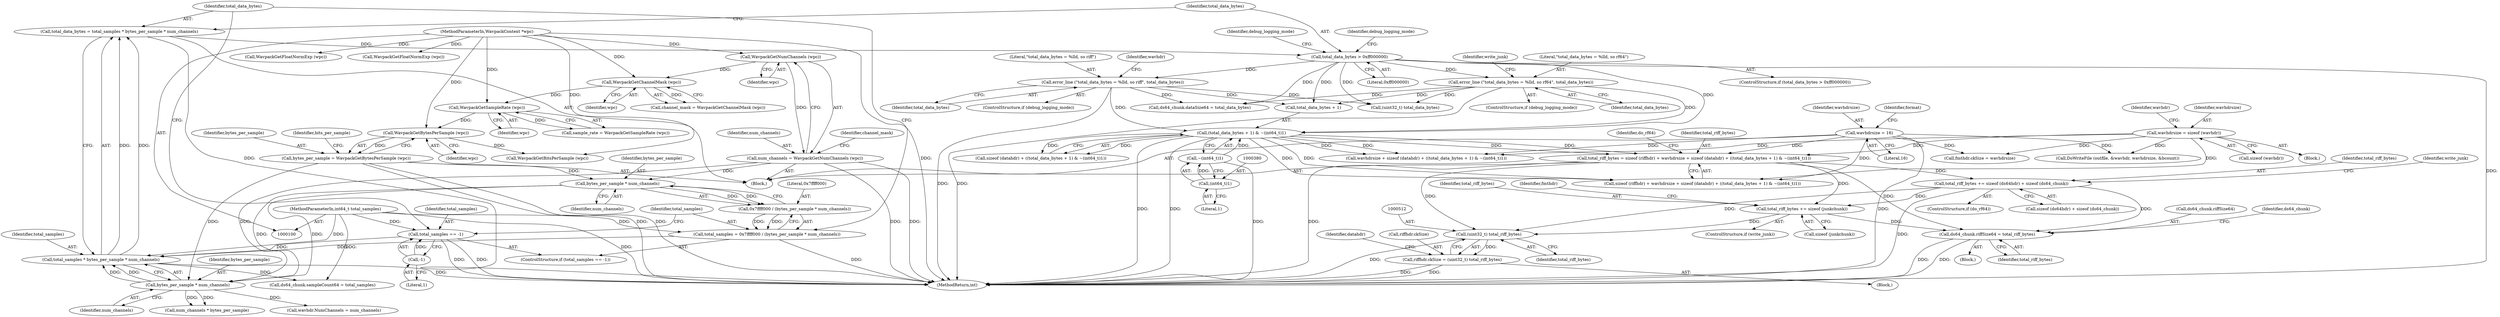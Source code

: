 digraph "0_WavPack_d5bf76b5a88d044a1be1d5656698e3ba737167e5_0@API" {
"1000364" [label="(Call,total_riff_bytes = sizeof (riffhdr) + wavhdrsize + sizeof (datahdr) + ((total_data_bytes + 1) & ~(int64_t)1))"];
"1000158" [label="(Call,wavhdrsize = 16)"];
"1000265" [label="(Call,wavhdrsize = sizeof (wavhdr))"];
"1000374" [label="(Call,(total_data_bytes + 1) & ~(int64_t)1)"];
"1000201" [label="(Call,error_line (\"total_data_bytes = %lld, so rf64\", total_data_bytes))"];
"1000195" [label="(Call,total_data_bytes > 0xff000000)"];
"1000187" [label="(Call,total_data_bytes = total_samples * bytes_per_sample * num_channels)"];
"1000189" [label="(Call,total_samples * bytes_per_sample * num_channels)"];
"1000180" [label="(Call,total_samples = 0x7ffff000 / (bytes_per_sample * num_channels))"];
"1000182" [label="(Call,0x7ffff000 / (bytes_per_sample * num_channels))"];
"1000184" [label="(Call,bytes_per_sample * num_channels)"];
"1000140" [label="(Call,bytes_per_sample = WavpackGetBytesPerSample (wpc))"];
"1000142" [label="(Call,WavpackGetBytesPerSample (wpc))"];
"1000137" [label="(Call,WavpackGetSampleRate (wpc))"];
"1000132" [label="(Call,WavpackGetChannelMask (wpc))"];
"1000127" [label="(Call,WavpackGetNumChannels (wpc))"];
"1000102" [label="(MethodParameterIn,WavpackContext *wpc)"];
"1000125" [label="(Call,num_channels = WavpackGetNumChannels (wpc))"];
"1000103" [label="(MethodParameterIn,int64_t total_samples)"];
"1000176" [label="(Call,total_samples == -1)"];
"1000178" [label="(Call,-1)"];
"1000191" [label="(Call,bytes_per_sample * num_channels)"];
"1000213" [label="(Call,error_line (\"total_data_bytes = %lld, so riff\", total_data_bytes))"];
"1000378" [label="(Call,~(int64_t)1)"];
"1000379" [label="(Call,(int64_t)1)"];
"1000384" [label="(Call,total_riff_bytes += sizeof (ds64hdr) + sizeof (ds64_chunk))"];
"1000393" [label="(Call,total_riff_bytes += sizeof (junkchunk))"];
"1000466" [label="(Call,ds64_chunk.riffSize64 = total_riff_bytes)"];
"1000511" [label="(Call,(uint32_t) total_riff_bytes)"];
"1000507" [label="(Call,riffhdr.ckSize = (uint32_t) total_riff_bytes)"];
"1000375" [label="(Call,total_data_bytes + 1)"];
"1000131" [label="(Identifier,channel_mask)"];
"1000415" [label="(Call,fmthdr.ckSize = wavhdrsize)"];
"1000467" [label="(Call,ds64_chunk.riffSize64)"];
"1000386" [label="(Call,sizeof (ds64hdr) + sizeof (ds64_chunk))"];
"1000371" [label="(Call,sizeof (datahdr) + ((total_data_bytes + 1) & ~(int64_t)1))"];
"1000146" [label="(Identifier,bits_per_sample)"];
"1000138" [label="(Identifier,wpc)"];
"1000385" [label="(Identifier,total_riff_bytes)"];
"1000621" [label="(Call,DoWriteFile (outfile, &wavhdr, wavhdrsize, &bcount))"];
"1000133" [label="(Identifier,wpc)"];
"1000213" [label="(Call,error_line (\"total_data_bytes = %lld, so riff\", total_data_bytes))"];
"1000196" [label="(Identifier,total_data_bytes)"];
"1000211" [label="(ControlStructure,if (debug_logging_mode))"];
"1000199" [label="(ControlStructure,if (debug_logging_mode))"];
"1000393" [label="(Call,total_riff_bytes += sizeof (junkchunk))"];
"1000197" [label="(Literal,0xff000000)"];
"1000143" [label="(Identifier,wpc)"];
"1000130" [label="(Call,channel_mask = WavpackGetChannelMask (wpc))"];
"1000193" [label="(Identifier,num_channels)"];
"1000513" [label="(Identifier,total_riff_bytes)"];
"1000158" [label="(Call,wavhdrsize = 16)"];
"1000140" [label="(Call,bytes_per_sample = WavpackGetBytesPerSample (wpc))"];
"1000102" [label="(MethodParameterIn,WavpackContext *wpc)"];
"1000383" [label="(Identifier,do_rf64)"];
"1000125" [label="(Call,num_channels = WavpackGetNumChannels (wpc))"];
"1000264" [label="(Block,)"];
"1000239" [label="(Call,num_channels * bytes_per_sample)"];
"1000179" [label="(Literal,1)"];
"1000160" [label="(Literal,16)"];
"1000190" [label="(Identifier,total_samples)"];
"1000394" [label="(Identifier,total_riff_bytes)"];
"1000191" [label="(Call,bytes_per_sample * num_channels)"];
"1000167" [label="(Call,WavpackGetFloatNormExp (wpc))"];
"1000203" [label="(Identifier,total_data_bytes)"];
"1000471" [label="(Call,ds64_chunk.dataSize64 = total_data_bytes)"];
"1000181" [label="(Identifier,total_samples)"];
"1000105" [label="(Block,)"];
"1000382" [label="(ControlStructure,if (do_rf64))"];
"1000177" [label="(Identifier,total_samples)"];
"1000653" [label="(MethodReturn,int)"];
"1000180" [label="(Call,total_samples = 0x7ffff000 / (bytes_per_sample * num_channels))"];
"1000142" [label="(Call,WavpackGetBytesPerSample (wpc))"];
"1000153" [label="(Call,WavpackGetFloatNormExp (wpc))"];
"1000189" [label="(Call,total_samples * bytes_per_sample * num_channels)"];
"1000212" [label="(Identifier,debug_logging_mode)"];
"1000127" [label="(Call,WavpackGetNumChannels (wpc))"];
"1000184" [label="(Call,bytes_per_sample * num_channels)"];
"1000399" [label="(Identifier,fmthdr)"];
"1000187" [label="(Call,total_data_bytes = total_samples * bytes_per_sample * num_channels)"];
"1000366" [label="(Call,sizeof (riffhdr) + wavhdrsize + sizeof (datahdr) + ((total_data_bytes + 1) & ~(int64_t)1))"];
"1000147" [label="(Call,WavpackGetBitsPerSample (wpc))"];
"1000215" [label="(Identifier,total_data_bytes)"];
"1000141" [label="(Identifier,bytes_per_sample)"];
"1000473" [label="(Identifier,ds64_chunk)"];
"1000103" [label="(MethodParameterIn,int64_t total_samples)"];
"1000223" [label="(Call,wavhdr.NumChannels = num_channels)"];
"1000511" [label="(Call,(uint32_t) total_riff_bytes)"];
"1000132" [label="(Call,WavpackGetChannelMask (wpc))"];
"1000128" [label="(Identifier,wpc)"];
"1000364" [label="(Call,total_riff_bytes = sizeof (riffhdr) + wavhdrsize + sizeof (datahdr) + ((total_data_bytes + 1) & ~(int64_t)1))"];
"1000448" [label="(Block,)"];
"1000205" [label="(Identifier,write_junk)"];
"1000365" [label="(Identifier,total_riff_bytes)"];
"1000214" [label="(Literal,\"total_data_bytes = %lld, so riff\")"];
"1000182" [label="(Call,0x7ffff000 / (bytes_per_sample * num_channels))"];
"1000392" [label="(Identifier,write_junk)"];
"1000374" [label="(Call,(total_data_bytes + 1) & ~(int64_t)1)"];
"1000195" [label="(Call,total_data_bytes > 0xff000000)"];
"1000516" [label="(Identifier,datahdr)"];
"1000507" [label="(Call,riffhdr.ckSize = (uint32_t) total_riff_bytes)"];
"1000271" [label="(Identifier,wavhdr)"];
"1000188" [label="(Identifier,total_data_bytes)"];
"1000378" [label="(Call,~(int64_t)1)"];
"1000202" [label="(Literal,\"total_data_bytes = %lld, so rf64\")"];
"1000217" [label="(Identifier,wavhdr)"];
"1000185" [label="(Identifier,bytes_per_sample)"];
"1000508" [label="(Call,riffhdr.ckSize)"];
"1000381" [label="(Literal,1)"];
"1000379" [label="(Call,(int64_t)1)"];
"1000194" [label="(ControlStructure,if (total_data_bytes > 0xff000000))"];
"1000518" [label="(Call,(uint32_t) total_data_bytes)"];
"1000476" [label="(Call,ds64_chunk.sampleCount64 = total_samples)"];
"1000178" [label="(Call,-1)"];
"1000175" [label="(ControlStructure,if (total_samples == -1))"];
"1000384" [label="(Call,total_riff_bytes += sizeof (ds64hdr) + sizeof (ds64_chunk))"];
"1000186" [label="(Identifier,num_channels)"];
"1000192" [label="(Identifier,bytes_per_sample)"];
"1000201" [label="(Call,error_line (\"total_data_bytes = %lld, so rf64\", total_data_bytes))"];
"1000176" [label="(Call,total_samples == -1)"];
"1000137" [label="(Call,WavpackGetSampleRate (wpc))"];
"1000470" [label="(Identifier,total_riff_bytes)"];
"1000506" [label="(Block,)"];
"1000267" [label="(Call,sizeof (wavhdr))"];
"1000395" [label="(Call,sizeof (junkchunk))"];
"1000391" [label="(ControlStructure,if (write_junk))"];
"1000159" [label="(Identifier,wavhdrsize)"];
"1000126" [label="(Identifier,num_channels)"];
"1000135" [label="(Call,sample_rate = WavpackGetSampleRate (wpc))"];
"1000164" [label="(Identifier,format)"];
"1000369" [label="(Call,wavhdrsize + sizeof (datahdr) + ((total_data_bytes + 1) & ~(int64_t)1))"];
"1000265" [label="(Call,wavhdrsize = sizeof (wavhdr))"];
"1000200" [label="(Identifier,debug_logging_mode)"];
"1000183" [label="(Literal,0x7ffff000)"];
"1000466" [label="(Call,ds64_chunk.riffSize64 = total_riff_bytes)"];
"1000266" [label="(Identifier,wavhdrsize)"];
"1000364" -> "1000105"  [label="AST: "];
"1000364" -> "1000366"  [label="CFG: "];
"1000365" -> "1000364"  [label="AST: "];
"1000366" -> "1000364"  [label="AST: "];
"1000383" -> "1000364"  [label="CFG: "];
"1000364" -> "1000653"  [label="DDG: "];
"1000158" -> "1000364"  [label="DDG: "];
"1000265" -> "1000364"  [label="DDG: "];
"1000374" -> "1000364"  [label="DDG: "];
"1000374" -> "1000364"  [label="DDG: "];
"1000364" -> "1000384"  [label="DDG: "];
"1000364" -> "1000393"  [label="DDG: "];
"1000364" -> "1000466"  [label="DDG: "];
"1000364" -> "1000511"  [label="DDG: "];
"1000158" -> "1000105"  [label="AST: "];
"1000158" -> "1000160"  [label="CFG: "];
"1000159" -> "1000158"  [label="AST: "];
"1000160" -> "1000158"  [label="AST: "];
"1000164" -> "1000158"  [label="CFG: "];
"1000158" -> "1000653"  [label="DDG: "];
"1000158" -> "1000366"  [label="DDG: "];
"1000158" -> "1000369"  [label="DDG: "];
"1000158" -> "1000415"  [label="DDG: "];
"1000158" -> "1000621"  [label="DDG: "];
"1000265" -> "1000264"  [label="AST: "];
"1000265" -> "1000267"  [label="CFG: "];
"1000266" -> "1000265"  [label="AST: "];
"1000267" -> "1000265"  [label="AST: "];
"1000271" -> "1000265"  [label="CFG: "];
"1000265" -> "1000366"  [label="DDG: "];
"1000265" -> "1000369"  [label="DDG: "];
"1000265" -> "1000415"  [label="DDG: "];
"1000265" -> "1000621"  [label="DDG: "];
"1000374" -> "1000371"  [label="AST: "];
"1000374" -> "1000378"  [label="CFG: "];
"1000375" -> "1000374"  [label="AST: "];
"1000378" -> "1000374"  [label="AST: "];
"1000371" -> "1000374"  [label="CFG: "];
"1000374" -> "1000653"  [label="DDG: "];
"1000374" -> "1000653"  [label="DDG: "];
"1000374" -> "1000366"  [label="DDG: "];
"1000374" -> "1000366"  [label="DDG: "];
"1000374" -> "1000369"  [label="DDG: "];
"1000374" -> "1000369"  [label="DDG: "];
"1000374" -> "1000371"  [label="DDG: "];
"1000374" -> "1000371"  [label="DDG: "];
"1000201" -> "1000374"  [label="DDG: "];
"1000213" -> "1000374"  [label="DDG: "];
"1000195" -> "1000374"  [label="DDG: "];
"1000378" -> "1000374"  [label="DDG: "];
"1000201" -> "1000199"  [label="AST: "];
"1000201" -> "1000203"  [label="CFG: "];
"1000202" -> "1000201"  [label="AST: "];
"1000203" -> "1000201"  [label="AST: "];
"1000205" -> "1000201"  [label="CFG: "];
"1000201" -> "1000653"  [label="DDG: "];
"1000195" -> "1000201"  [label="DDG: "];
"1000201" -> "1000375"  [label="DDG: "];
"1000201" -> "1000471"  [label="DDG: "];
"1000201" -> "1000518"  [label="DDG: "];
"1000195" -> "1000194"  [label="AST: "];
"1000195" -> "1000197"  [label="CFG: "];
"1000196" -> "1000195"  [label="AST: "];
"1000197" -> "1000195"  [label="AST: "];
"1000200" -> "1000195"  [label="CFG: "];
"1000212" -> "1000195"  [label="CFG: "];
"1000195" -> "1000653"  [label="DDG: "];
"1000187" -> "1000195"  [label="DDG: "];
"1000195" -> "1000213"  [label="DDG: "];
"1000195" -> "1000375"  [label="DDG: "];
"1000195" -> "1000471"  [label="DDG: "];
"1000195" -> "1000518"  [label="DDG: "];
"1000187" -> "1000105"  [label="AST: "];
"1000187" -> "1000189"  [label="CFG: "];
"1000188" -> "1000187"  [label="AST: "];
"1000189" -> "1000187"  [label="AST: "];
"1000196" -> "1000187"  [label="CFG: "];
"1000187" -> "1000653"  [label="DDG: "];
"1000189" -> "1000187"  [label="DDG: "];
"1000189" -> "1000187"  [label="DDG: "];
"1000189" -> "1000191"  [label="CFG: "];
"1000190" -> "1000189"  [label="AST: "];
"1000191" -> "1000189"  [label="AST: "];
"1000189" -> "1000653"  [label="DDG: "];
"1000180" -> "1000189"  [label="DDG: "];
"1000176" -> "1000189"  [label="DDG: "];
"1000103" -> "1000189"  [label="DDG: "];
"1000191" -> "1000189"  [label="DDG: "];
"1000191" -> "1000189"  [label="DDG: "];
"1000189" -> "1000476"  [label="DDG: "];
"1000180" -> "1000175"  [label="AST: "];
"1000180" -> "1000182"  [label="CFG: "];
"1000181" -> "1000180"  [label="AST: "];
"1000182" -> "1000180"  [label="AST: "];
"1000188" -> "1000180"  [label="CFG: "];
"1000180" -> "1000653"  [label="DDG: "];
"1000182" -> "1000180"  [label="DDG: "];
"1000182" -> "1000180"  [label="DDG: "];
"1000103" -> "1000180"  [label="DDG: "];
"1000182" -> "1000184"  [label="CFG: "];
"1000183" -> "1000182"  [label="AST: "];
"1000184" -> "1000182"  [label="AST: "];
"1000184" -> "1000182"  [label="DDG: "];
"1000184" -> "1000182"  [label="DDG: "];
"1000184" -> "1000186"  [label="CFG: "];
"1000185" -> "1000184"  [label="AST: "];
"1000186" -> "1000184"  [label="AST: "];
"1000140" -> "1000184"  [label="DDG: "];
"1000125" -> "1000184"  [label="DDG: "];
"1000184" -> "1000191"  [label="DDG: "];
"1000184" -> "1000191"  [label="DDG: "];
"1000140" -> "1000105"  [label="AST: "];
"1000140" -> "1000142"  [label="CFG: "];
"1000141" -> "1000140"  [label="AST: "];
"1000142" -> "1000140"  [label="AST: "];
"1000146" -> "1000140"  [label="CFG: "];
"1000140" -> "1000653"  [label="DDG: "];
"1000140" -> "1000653"  [label="DDG: "];
"1000142" -> "1000140"  [label="DDG: "];
"1000140" -> "1000191"  [label="DDG: "];
"1000142" -> "1000143"  [label="CFG: "];
"1000143" -> "1000142"  [label="AST: "];
"1000137" -> "1000142"  [label="DDG: "];
"1000102" -> "1000142"  [label="DDG: "];
"1000142" -> "1000147"  [label="DDG: "];
"1000137" -> "1000135"  [label="AST: "];
"1000137" -> "1000138"  [label="CFG: "];
"1000138" -> "1000137"  [label="AST: "];
"1000135" -> "1000137"  [label="CFG: "];
"1000137" -> "1000135"  [label="DDG: "];
"1000132" -> "1000137"  [label="DDG: "];
"1000102" -> "1000137"  [label="DDG: "];
"1000132" -> "1000130"  [label="AST: "];
"1000132" -> "1000133"  [label="CFG: "];
"1000133" -> "1000132"  [label="AST: "];
"1000130" -> "1000132"  [label="CFG: "];
"1000132" -> "1000130"  [label="DDG: "];
"1000127" -> "1000132"  [label="DDG: "];
"1000102" -> "1000132"  [label="DDG: "];
"1000127" -> "1000125"  [label="AST: "];
"1000127" -> "1000128"  [label="CFG: "];
"1000128" -> "1000127"  [label="AST: "];
"1000125" -> "1000127"  [label="CFG: "];
"1000127" -> "1000125"  [label="DDG: "];
"1000102" -> "1000127"  [label="DDG: "];
"1000102" -> "1000100"  [label="AST: "];
"1000102" -> "1000653"  [label="DDG: "];
"1000102" -> "1000147"  [label="DDG: "];
"1000102" -> "1000153"  [label="DDG: "];
"1000102" -> "1000167"  [label="DDG: "];
"1000125" -> "1000105"  [label="AST: "];
"1000126" -> "1000125"  [label="AST: "];
"1000131" -> "1000125"  [label="CFG: "];
"1000125" -> "1000653"  [label="DDG: "];
"1000125" -> "1000653"  [label="DDG: "];
"1000125" -> "1000191"  [label="DDG: "];
"1000103" -> "1000100"  [label="AST: "];
"1000103" -> "1000653"  [label="DDG: "];
"1000103" -> "1000176"  [label="DDG: "];
"1000103" -> "1000476"  [label="DDG: "];
"1000176" -> "1000175"  [label="AST: "];
"1000176" -> "1000178"  [label="CFG: "];
"1000177" -> "1000176"  [label="AST: "];
"1000178" -> "1000176"  [label="AST: "];
"1000181" -> "1000176"  [label="CFG: "];
"1000188" -> "1000176"  [label="CFG: "];
"1000176" -> "1000653"  [label="DDG: "];
"1000176" -> "1000653"  [label="DDG: "];
"1000178" -> "1000176"  [label="DDG: "];
"1000178" -> "1000179"  [label="CFG: "];
"1000179" -> "1000178"  [label="AST: "];
"1000191" -> "1000193"  [label="CFG: "];
"1000192" -> "1000191"  [label="AST: "];
"1000193" -> "1000191"  [label="AST: "];
"1000191" -> "1000223"  [label="DDG: "];
"1000191" -> "1000239"  [label="DDG: "];
"1000191" -> "1000239"  [label="DDG: "];
"1000213" -> "1000211"  [label="AST: "];
"1000213" -> "1000215"  [label="CFG: "];
"1000214" -> "1000213"  [label="AST: "];
"1000215" -> "1000213"  [label="AST: "];
"1000217" -> "1000213"  [label="CFG: "];
"1000213" -> "1000653"  [label="DDG: "];
"1000213" -> "1000375"  [label="DDG: "];
"1000213" -> "1000471"  [label="DDG: "];
"1000213" -> "1000518"  [label="DDG: "];
"1000378" -> "1000379"  [label="CFG: "];
"1000379" -> "1000378"  [label="AST: "];
"1000378" -> "1000653"  [label="DDG: "];
"1000379" -> "1000378"  [label="DDG: "];
"1000379" -> "1000381"  [label="CFG: "];
"1000380" -> "1000379"  [label="AST: "];
"1000381" -> "1000379"  [label="AST: "];
"1000384" -> "1000382"  [label="AST: "];
"1000384" -> "1000386"  [label="CFG: "];
"1000385" -> "1000384"  [label="AST: "];
"1000386" -> "1000384"  [label="AST: "];
"1000392" -> "1000384"  [label="CFG: "];
"1000384" -> "1000653"  [label="DDG: "];
"1000384" -> "1000393"  [label="DDG: "];
"1000384" -> "1000466"  [label="DDG: "];
"1000384" -> "1000511"  [label="DDG: "];
"1000393" -> "1000391"  [label="AST: "];
"1000393" -> "1000395"  [label="CFG: "];
"1000394" -> "1000393"  [label="AST: "];
"1000395" -> "1000393"  [label="AST: "];
"1000399" -> "1000393"  [label="CFG: "];
"1000393" -> "1000466"  [label="DDG: "];
"1000393" -> "1000511"  [label="DDG: "];
"1000466" -> "1000448"  [label="AST: "];
"1000466" -> "1000470"  [label="CFG: "];
"1000467" -> "1000466"  [label="AST: "];
"1000470" -> "1000466"  [label="AST: "];
"1000473" -> "1000466"  [label="CFG: "];
"1000466" -> "1000653"  [label="DDG: "];
"1000466" -> "1000653"  [label="DDG: "];
"1000511" -> "1000507"  [label="AST: "];
"1000511" -> "1000513"  [label="CFG: "];
"1000512" -> "1000511"  [label="AST: "];
"1000513" -> "1000511"  [label="AST: "];
"1000507" -> "1000511"  [label="CFG: "];
"1000511" -> "1000653"  [label="DDG: "];
"1000511" -> "1000507"  [label="DDG: "];
"1000507" -> "1000506"  [label="AST: "];
"1000508" -> "1000507"  [label="AST: "];
"1000516" -> "1000507"  [label="CFG: "];
"1000507" -> "1000653"  [label="DDG: "];
"1000507" -> "1000653"  [label="DDG: "];
}
